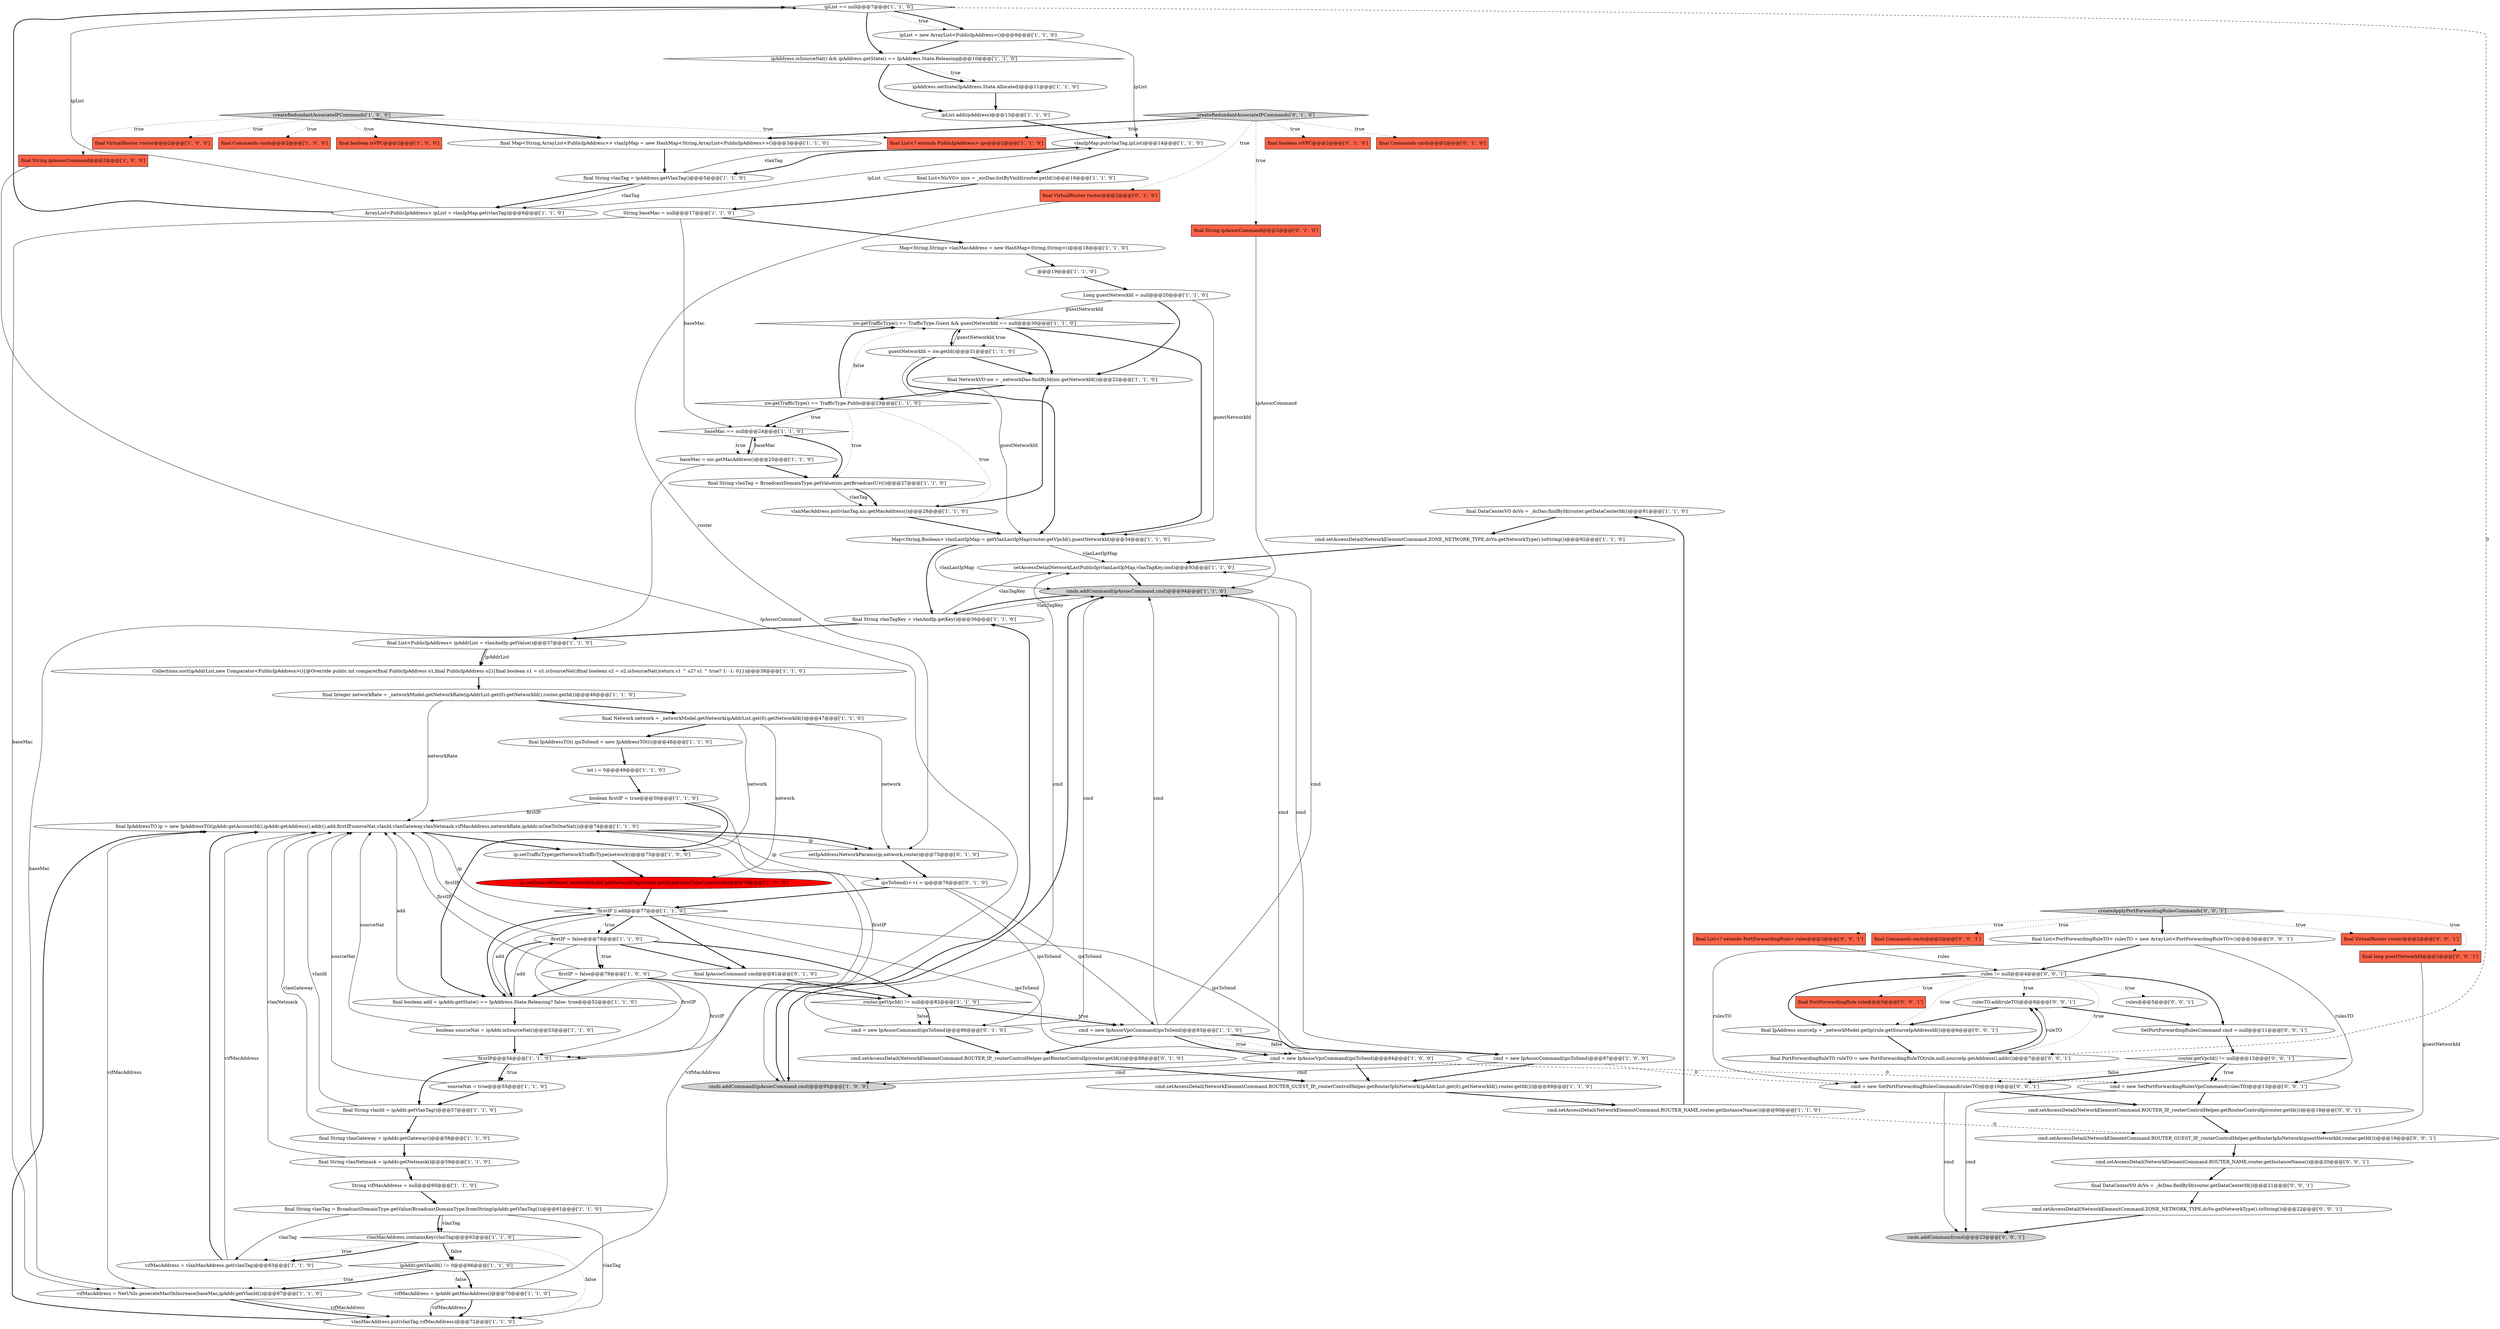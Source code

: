 digraph {
55 [style = filled, label = "final DataCenterVO dcVo = _dcDao.findById(router.getDataCenterId())@@@91@@@['1', '1', '0']", fillcolor = white, shape = ellipse image = "AAA0AAABBB1BBB"];
22 [style = filled, label = "cmd = new IpAssocVpcCommand(ipsToSend)@@@84@@@['1', '0', '0']", fillcolor = white, shape = ellipse image = "AAA0AAABBB1BBB"];
25 [style = filled, label = "vlanMacAddress.put(vlanTag,nic.getMacAddress())@@@28@@@['1', '1', '0']", fillcolor = white, shape = ellipse image = "AAA0AAABBB1BBB"];
93 [style = filled, label = "final DataCenterVO dcVo = _dcDao.findById(router.getDataCenterId())@@@21@@@['0', '0', '1']", fillcolor = white, shape = ellipse image = "AAA0AAABBB3BBB"];
12 [style = filled, label = "firstIP = false@@@78@@@['1', '1', '0']", fillcolor = white, shape = ellipse image = "AAA0AAABBB1BBB"];
10 [style = filled, label = "nw.getTrafficType() == TrafficType.Guest && guestNetworkId == null@@@30@@@['1', '1', '0']", fillcolor = white, shape = diamond image = "AAA0AAABBB1BBB"];
29 [style = filled, label = "final IpAddressTO(( ipsToSend = new IpAddressTO((((@@@48@@@['1', '1', '0']", fillcolor = white, shape = ellipse image = "AAA0AAABBB1BBB"];
42 [style = filled, label = "final List<PublicIpAddress> ipAddrList = vlanAndIp.getValue()@@@37@@@['1', '1', '0']", fillcolor = white, shape = ellipse image = "AAA0AAABBB1BBB"];
16 [style = filled, label = "cmd.setAccessDetail(NetworkElementCommand.ROUTER_GUEST_IP,_routerControlHelper.getRouterIpInNetwork(ipAddrList.get(0).getNetworkId(),router.getId()))@@@89@@@['1', '1', '0']", fillcolor = white, shape = ellipse image = "AAA0AAABBB1BBB"];
15 [style = filled, label = "final String vlanTagKey = vlanAndIp.getKey()@@@36@@@['1', '1', '0']", fillcolor = white, shape = ellipse image = "AAA0AAABBB1BBB"];
56 [style = filled, label = "setAccessDetailNetworkLastPublicIp(vlanLastIpMap,vlanTagKey,cmd)@@@93@@@['1', '1', '0']", fillcolor = white, shape = ellipse image = "AAA0AAABBB1BBB"];
51 [style = filled, label = "final NetworkVO nw = _networkDao.findById(nic.getNetworkId())@@@22@@@['1', '1', '0']", fillcolor = white, shape = ellipse image = "AAA0AAABBB1BBB"];
0 [style = filled, label = "final VirtualRouter router@@@2@@@['1', '0', '0']", fillcolor = tomato, shape = box image = "AAA0AAABBB1BBB"];
80 [style = filled, label = "SetPortForwardingRulesCommand cmd = null@@@11@@@['0', '0', '1']", fillcolor = white, shape = ellipse image = "AAA0AAABBB3BBB"];
70 [style = filled, label = "cmd = new IpAssocCommand(ipsToSend)@@@86@@@['0', '1', '0']", fillcolor = white, shape = ellipse image = "AAA0AAABBB2BBB"];
81 [style = filled, label = "final List<? extends PortForwardingRule> rules@@@2@@@['0', '0', '1']", fillcolor = tomato, shape = box image = "AAA0AAABBB3BBB"];
45 [style = filled, label = "Long guestNetworkId = null@@@20@@@['1', '1', '0']", fillcolor = white, shape = ellipse image = "AAA0AAABBB1BBB"];
35 [style = filled, label = "cmd = new IpAssocVpcCommand(ipsToSend)@@@83@@@['1', '1', '0']", fillcolor = white, shape = ellipse image = "AAA0AAABBB1BBB"];
1 [style = filled, label = "final String ipAssocCommand@@@2@@@['1', '0', '0']", fillcolor = tomato, shape = box image = "AAA0AAABBB1BBB"];
85 [style = filled, label = "cmd = new SetPortForwardingRulesVpcCommand(rulesTO)@@@13@@@['0', '0', '1']", fillcolor = white, shape = ellipse image = "AAA0AAABBB3BBB"];
57 [style = filled, label = "Map<String,String> vlanMacAddress = new HashMap<String,String>()@@@18@@@['1', '1', '0']", fillcolor = white, shape = ellipse image = "AAA0AAABBB1BBB"];
76 [style = filled, label = "final boolean isVPC@@@2@@@['0', '1', '0']", fillcolor = tomato, shape = box image = "AAA0AAABBB2BBB"];
49 [style = filled, label = "final Integer networkRate = _networkModel.getNetworkRate(ipAddrList.get(0).getNetworkId(),router.getId())@@@46@@@['1', '1', '0']", fillcolor = white, shape = ellipse image = "AAA0AAABBB1BBB"];
63 [style = filled, label = "vlanIpMap.put(vlanTag,ipList)@@@14@@@['1', '1', '0']", fillcolor = white, shape = ellipse image = "AAA0AAABBB1BBB"];
48 [style = filled, label = "router.getVpcId() != null@@@82@@@['1', '1', '0']", fillcolor = white, shape = diamond image = "AAA0AAABBB1BBB"];
44 [style = filled, label = "final String vlanTag = BroadcastDomainType.getValue(BroadcastDomainType.fromString(ipAddr.getVlanTag()))@@@61@@@['1', '1', '0']", fillcolor = white, shape = ellipse image = "AAA0AAABBB1BBB"];
83 [style = filled, label = "final VirtualRouter router@@@2@@@['0', '0', '1']", fillcolor = tomato, shape = box image = "AAA0AAABBB3BBB"];
30 [style = filled, label = "vlanMacAddress.containsKey(vlanTag)@@@62@@@['1', '1', '0']", fillcolor = white, shape = diamond image = "AAA0AAABBB1BBB"];
58 [style = filled, label = "cmd.setAccessDetail(NetworkElementCommand.ZONE_NETWORK_TYPE,dcVo.getNetworkType().toString())@@@92@@@['1', '1', '0']", fillcolor = white, shape = ellipse image = "AAA0AAABBB1BBB"];
97 [style = filled, label = "final PortForwardingRule rule@@@5@@@['0', '0', '1']", fillcolor = tomato, shape = box image = "AAA0AAABBB3BBB"];
17 [style = filled, label = "baseMac == null@@@24@@@['1', '1', '0']", fillcolor = white, shape = diamond image = "AAA0AAABBB1BBB"];
90 [style = filled, label = "router.getVpcId() != null@@@12@@@['0', '0', '1']", fillcolor = white, shape = diamond image = "AAA0AAABBB3BBB"];
98 [style = filled, label = "cmds.addCommand(cmd)@@@23@@@['0', '0', '1']", fillcolor = lightgray, shape = ellipse image = "AAA0AAABBB3BBB"];
7 [style = filled, label = "ipList.add(ipAddress)@@@13@@@['1', '1', '0']", fillcolor = white, shape = ellipse image = "AAA0AAABBB1BBB"];
64 [style = filled, label = "String baseMac = null@@@17@@@['1', '1', '0']", fillcolor = white, shape = ellipse image = "AAA0AAABBB1BBB"];
65 [style = filled, label = "ipAddr.getVlanId() != 0@@@66@@@['1', '1', '0']", fillcolor = white, shape = diamond image = "AAA0AAABBB1BBB"];
38 [style = filled, label = "final boolean add = ipAddr.getState() == IpAddress.State.Releasing? false: true@@@52@@@['1', '1', '0']", fillcolor = white, shape = ellipse image = "AAA0AAABBB1BBB"];
100 [style = filled, label = "cmd = new SetPortForwardingRulesCommand(rulesTO)@@@16@@@['0', '0', '1']", fillcolor = white, shape = ellipse image = "AAA0AAABBB3BBB"];
69 [style = filled, label = "final Commands cmds@@@2@@@['0', '1', '0']", fillcolor = tomato, shape = box image = "AAA0AAABBB2BBB"];
13 [style = filled, label = "int i = 0@@@49@@@['1', '1', '0']", fillcolor = white, shape = ellipse image = "AAA0AAABBB1BBB"];
46 [style = filled, label = "baseMac = nic.getMacAddress()@@@25@@@['1', '1', '0']", fillcolor = white, shape = ellipse image = "AAA0AAABBB1BBB"];
32 [style = filled, label = "boolean sourceNat = ipAddr.isSourceNat()@@@53@@@['1', '1', '0']", fillcolor = white, shape = ellipse image = "AAA0AAABBB1BBB"];
5 [style = filled, label = "ipList == null@@@7@@@['1', '1', '0']", fillcolor = white, shape = diamond image = "AAA0AAABBB1BBB"];
27 [style = filled, label = "Collections.sort(ipAddrList,new Comparator<PublicIpAddress>(){@Override public int compare(final PublicIpAddress o1,final PublicIpAddress o2){final boolean s1 = o1.isSourceNat()final boolean s2 = o2.isSourceNat()return s1 ^ s2? s1 ^ true? 1: -1: 0}})@@@38@@@['1', '1', '0']", fillcolor = white, shape = ellipse image = "AAA0AAABBB1BBB"];
40 [style = filled, label = "final String vlanTag = ipAddress.getVlanTag()@@@5@@@['1', '1', '0']", fillcolor = white, shape = ellipse image = "AAA0AAABBB1BBB"];
71 [style = filled, label = "ipsToSend(i++( = ip@@@76@@@['0', '1', '0']", fillcolor = white, shape = ellipse image = "AAA0AAABBB2BBB"];
94 [style = filled, label = "final PortForwardingRuleTO ruleTO = new PortForwardingRuleTO(rule,null,sourceIp.getAddress().addr())@@@7@@@['0', '0', '1']", fillcolor = white, shape = ellipse image = "AAA0AAABBB3BBB"];
52 [style = filled, label = "nw.getTrafficType() == TrafficType.Public@@@23@@@['1', '1', '0']", fillcolor = white, shape = diamond image = "AAA0AAABBB1BBB"];
47 [style = filled, label = "guestNetworkId = nw.getId()@@@31@@@['1', '1', '0']", fillcolor = white, shape = ellipse image = "AAA0AAABBB1BBB"];
89 [style = filled, label = "final IpAddress sourceIp = _networkModel.getIp(rule.getSourceIpAddressId())@@@6@@@['0', '0', '1']", fillcolor = white, shape = ellipse image = "AAA0AAABBB3BBB"];
96 [style = filled, label = "final Commands cmds@@@2@@@['0', '0', '1']", fillcolor = tomato, shape = box image = "AAA0AAABBB3BBB"];
4 [style = filled, label = "ipAddress.isSourceNat() && ipAddress.getState() == IpAddress.State.Releasing@@@10@@@['1', '1', '0']", fillcolor = white, shape = diamond image = "AAA0AAABBB1BBB"];
67 [style = filled, label = "vlanMacAddress.put(vlanTag,vifMacAddress)@@@72@@@['1', '1', '0']", fillcolor = white, shape = ellipse image = "AAA0AAABBB1BBB"];
31 [style = filled, label = "createRedundantAssociateIPCommands['1', '0', '0']", fillcolor = lightgray, shape = diamond image = "AAA0AAABBB1BBB"];
11 [style = filled, label = "final String vlanNetmask = ipAddr.getNetmask()@@@59@@@['1', '1', '0']", fillcolor = white, shape = ellipse image = "AAA0AAABBB1BBB"];
54 [style = filled, label = "cmd.setAccessDetail(NetworkElementCommand.ROUTER_NAME,router.getInstanceName())@@@90@@@['1', '1', '0']", fillcolor = white, shape = ellipse image = "AAA0AAABBB1BBB"];
3 [style = filled, label = "final String vlanId = ipAddr.getVlanTag()@@@57@@@['1', '1', '0']", fillcolor = white, shape = ellipse image = "AAA0AAABBB1BBB"];
26 [style = filled, label = "@@@19@@@['1', '1', '0']", fillcolor = white, shape = ellipse image = "AAA0AAABBB1BBB"];
37 [style = filled, label = "ipList = new ArrayList<PublicIpAddress>()@@@8@@@['1', '1', '0']", fillcolor = white, shape = ellipse image = "AAA0AAABBB1BBB"];
92 [style = filled, label = "rulesTO.add(ruleTO)@@@8@@@['0', '0', '1']", fillcolor = white, shape = ellipse image = "AAA0AAABBB3BBB"];
87 [style = filled, label = "cmd.setAccessDetail(NetworkElementCommand.ROUTER_IP,_routerControlHelper.getRouterControlIp(router.getId()))@@@18@@@['0', '0', '1']", fillcolor = white, shape = ellipse image = "AAA0AAABBB3BBB"];
24 [style = filled, label = "cmd = new IpAssocCommand(ipsToSend)@@@87@@@['1', '0', '0']", fillcolor = white, shape = ellipse image = "AAA0AAABBB1BBB"];
43 [style = filled, label = "vifMacAddress = NetUtils.generateMacOnIncrease(baseMac,ipAddr.getVlanId())@@@67@@@['1', '1', '0']", fillcolor = white, shape = ellipse image = "AAA0AAABBB1BBB"];
6 [style = filled, label = "ip.setTrafficType(getNetworkTrafficType(network))@@@75@@@['1', '0', '0']", fillcolor = white, shape = ellipse image = "AAA0AAABBB1BBB"];
61 [style = filled, label = "!firstIP || add@@@77@@@['1', '1', '0']", fillcolor = white, shape = diamond image = "AAA0AAABBB1BBB"];
75 [style = filled, label = "setIpAddressNetworkParams(ip,network,router)@@@75@@@['0', '1', '0']", fillcolor = white, shape = ellipse image = "AAA0AAABBB2BBB"];
79 [style = filled, label = "final List<PortForwardingRuleTO> rulesTO = new ArrayList<PortForwardingRuleTO>()@@@3@@@['0', '0', '1']", fillcolor = white, shape = ellipse image = "AAA0AAABBB3BBB"];
50 [style = filled, label = "final String vlanTag = BroadcastDomainType.getValue(nic.getBroadcastUri())@@@27@@@['1', '1', '0']", fillcolor = white, shape = ellipse image = "AAA0AAABBB1BBB"];
95 [style = filled, label = "cmd.setAccessDetail(NetworkElementCommand.ROUTER_NAME,router.getInstanceName())@@@20@@@['0', '0', '1']", fillcolor = white, shape = ellipse image = "AAA0AAABBB3BBB"];
91 [style = filled, label = "cmd.setAccessDetail(NetworkElementCommand.ZONE_NETWORK_TYPE,dcVo.getNetworkType().toString())@@@22@@@['0', '0', '1']", fillcolor = white, shape = ellipse image = "AAA0AAABBB3BBB"];
8 [style = filled, label = "sourceNat = true@@@55@@@['1', '1', '0']", fillcolor = white, shape = ellipse image = "AAA0AAABBB1BBB"];
73 [style = filled, label = "final VirtualRouter router@@@2@@@['0', '1', '0']", fillcolor = tomato, shape = box image = "AAA0AAABBB2BBB"];
60 [style = filled, label = "final IpAddressTO ip = new IpAddressTO(ipAddr.getAccountId(),ipAddr.getAddress().addr(),add,firstIP,sourceNat,vlanId,vlanGateway,vlanNetmask,vifMacAddress,networkRate,ipAddr.isOneToOneNat())@@@74@@@['1', '1', '0']", fillcolor = white, shape = ellipse image = "AAA0AAABBB1BBB"];
36 [style = filled, label = "cmds.addCommand(ipAssocCommand,cmd)@@@94@@@['1', '1', '0']", fillcolor = lightgray, shape = ellipse image = "AAA0AAABBB1BBB"];
20 [style = filled, label = "final Network network = _networkModel.getNetwork(ipAddrList.get(0).getNetworkId())@@@47@@@['1', '1', '0']", fillcolor = white, shape = ellipse image = "AAA0AAABBB1BBB"];
23 [style = filled, label = "final Commands cmds@@@2@@@['1', '0', '0']", fillcolor = tomato, shape = box image = "AAA0AAABBB1BBB"];
9 [style = filled, label = "final String vlanGateway = ipAddr.getGateway()@@@58@@@['1', '1', '0']", fillcolor = white, shape = ellipse image = "AAA0AAABBB1BBB"];
28 [style = filled, label = "firstIP = false@@@79@@@['1', '0', '0']", fillcolor = white, shape = ellipse image = "AAA0AAABBB1BBB"];
59 [style = filled, label = "vifMacAddress = vlanMacAddress.get(vlanTag)@@@63@@@['1', '1', '0']", fillcolor = white, shape = ellipse image = "AAA0AAABBB1BBB"];
77 [style = filled, label = "createRedundantAssociateIPCommands['0', '1', '0']", fillcolor = lightgray, shape = diamond image = "AAA0AAABBB2BBB"];
53 [style = filled, label = "ip.setNetworkName(_networkModel.getNetworkTag(router.getHypervisorType(),network))@@@76@@@['1', '0', '0']", fillcolor = red, shape = ellipse image = "AAA1AAABBB1BBB"];
84 [style = filled, label = "cmd.setAccessDetail(NetworkElementCommand.ROUTER_GUEST_IP,_routerControlHelper.getRouterIpInNetwork(guestNetworkId,router.getId()))@@@19@@@['0', '0', '1']", fillcolor = white, shape = ellipse image = "AAA0AAABBB3BBB"];
74 [style = filled, label = "final String ipAssocCommand@@@2@@@['0', '1', '0']", fillcolor = tomato, shape = box image = "AAA0AAABBB2BBB"];
21 [style = filled, label = "vifMacAddress = ipAddr.getMacAddress()@@@70@@@['1', '1', '0']", fillcolor = white, shape = ellipse image = "AAA0AAABBB1BBB"];
72 [style = filled, label = "final IpAssocCommand cmd@@@81@@@['0', '1', '0']", fillcolor = white, shape = ellipse image = "AAA0AAABBB2BBB"];
41 [style = filled, label = "final List<? extends PublicIpAddress> ips@@@2@@@['1', '1', '0']", fillcolor = tomato, shape = box image = "AAA0AAABBB1BBB"];
39 [style = filled, label = "final List<NicVO> nics = _nicDao.listByVmId(router.getId())@@@16@@@['1', '1', '0']", fillcolor = white, shape = ellipse image = "AAA0AAABBB1BBB"];
66 [style = filled, label = "cmds.addCommand(ipAssocCommand,cmd)@@@95@@@['1', '0', '0']", fillcolor = lightgray, shape = ellipse image = "AAA0AAABBB1BBB"];
14 [style = filled, label = "ArrayList<PublicIpAddress> ipList = vlanIpMap.get(vlanTag)@@@6@@@['1', '1', '0']", fillcolor = white, shape = ellipse image = "AAA0AAABBB1BBB"];
34 [style = filled, label = "final boolean isVPC@@@2@@@['1', '0', '0']", fillcolor = tomato, shape = box image = "AAA0AAABBB1BBB"];
78 [style = filled, label = "cmd.setAccessDetail(NetworkElementCommand.ROUTER_IP,_routerControlHelper.getRouterControlIp(router.getId()))@@@88@@@['0', '1', '0']", fillcolor = white, shape = ellipse image = "AAA0AAABBB2BBB"];
86 [style = filled, label = "createApplyPortForwardingRulesCommands['0', '0', '1']", fillcolor = lightgray, shape = diamond image = "AAA0AAABBB3BBB"];
82 [style = filled, label = "rules != null@@@4@@@['0', '0', '1']", fillcolor = white, shape = diamond image = "AAA0AAABBB3BBB"];
99 [style = filled, label = "final long guestNetworkId@@@2@@@['0', '0', '1']", fillcolor = tomato, shape = box image = "AAA0AAABBB3BBB"];
33 [style = filled, label = "firstIP@@@54@@@['1', '1', '0']", fillcolor = white, shape = diamond image = "AAA0AAABBB1BBB"];
88 [style = filled, label = "rules@@@5@@@['0', '0', '1']", fillcolor = white, shape = ellipse image = "AAA0AAABBB3BBB"];
18 [style = filled, label = "boolean firstIP = true@@@50@@@['1', '1', '0']", fillcolor = white, shape = ellipse image = "AAA0AAABBB1BBB"];
19 [style = filled, label = "ipAddress.setState(IpAddress.State.Allocated)@@@11@@@['1', '1', '0']", fillcolor = white, shape = ellipse image = "AAA0AAABBB1BBB"];
68 [style = filled, label = "Map<String,Boolean> vlanLastIpMap = getVlanLastIpMap(router.getVpcId(),guestNetworkId)@@@34@@@['1', '1', '0']", fillcolor = white, shape = ellipse image = "AAA0AAABBB1BBB"];
62 [style = filled, label = "String vifMacAddress = null@@@60@@@['1', '1', '0']", fillcolor = white, shape = ellipse image = "AAA0AAABBB1BBB"];
2 [style = filled, label = "final Map<String,ArrayList<PublicIpAddress>> vlanIpMap = new HashMap<String,ArrayList<PublicIpAddress>>()@@@3@@@['1', '1', '0']", fillcolor = white, shape = ellipse image = "AAA0AAABBB1BBB"];
47->10 [style = solid, label="guestNetworkId"];
54->55 [style = bold, label=""];
86->99 [style = dotted, label="true"];
92->80 [style = bold, label=""];
18->33 [style = solid, label="firstIP"];
90->100 [style = dotted, label="false"];
9->11 [style = bold, label=""];
65->43 [style = dotted, label="true"];
50->25 [style = solid, label="vlanTag"];
46->17 [style = solid, label="baseMac"];
28->38 [style = bold, label=""];
100->87 [style = bold, label=""];
64->43 [style = solid, label="baseMac"];
60->71 [style = solid, label="ip"];
67->60 [style = bold, label=""];
61->12 [style = bold, label=""];
48->35 [style = bold, label=""];
89->94 [style = bold, label=""];
27->49 [style = bold, label=""];
38->61 [style = solid, label="add"];
52->17 [style = dotted, label="true"];
24->66 [style = solid, label="cmd"];
30->65 [style = bold, label=""];
8->60 [style = solid, label="sourceNat"];
12->38 [style = bold, label=""];
20->6 [style = solid, label="network"];
82->97 [style = dotted, label="true"];
10->47 [style = dotted, label="true"];
52->25 [style = dotted, label="true"];
18->60 [style = solid, label="firstIP"];
91->98 [style = bold, label=""];
39->64 [style = bold, label=""];
21->60 [style = solid, label="vifMacAddress"];
17->46 [style = dotted, label="true"];
47->51 [style = bold, label=""];
60->6 [style = bold, label=""];
31->34 [style = dotted, label="true"];
46->43 [style = solid, label="baseMac"];
24->100 [style = dashed, label="0"];
45->68 [style = solid, label="guestNetworkId"];
43->67 [style = solid, label="vifMacAddress"];
21->67 [style = bold, label=""];
46->50 [style = bold, label=""];
45->10 [style = solid, label="guestNetworkId"];
90->100 [style = bold, label=""];
35->22 [style = dotted, label="true"];
70->56 [style = solid, label="cmd"];
22->36 [style = solid, label="cmd"];
86->81 [style = dotted, label="true"];
5->37 [style = bold, label=""];
25->51 [style = bold, label=""];
15->56 [style = solid, label="vlanTagKey"];
82->89 [style = dotted, label="true"];
44->67 [style = solid, label="vlanTag"];
70->36 [style = solid, label="cmd"];
18->38 [style = bold, label=""];
12->33 [style = solid, label="firstIP"];
48->70 [style = dotted, label="false"];
40->63 [style = solid, label="vlanTag"];
10->51 [style = bold, label=""];
35->24 [style = dotted, label="false"];
22->66 [style = solid, label="cmd"];
33->3 [style = bold, label=""];
59->60 [style = bold, label=""];
12->28 [style = bold, label=""];
9->60 [style = solid, label="vlanGateway"];
68->56 [style = solid, label="vlanLastIpMap"];
77->73 [style = dotted, label="true"];
4->19 [style = bold, label=""];
94->92 [style = bold, label=""];
99->84 [style = solid, label="guestNetworkId"];
77->76 [style = dotted, label="true"];
31->2 [style = bold, label=""];
66->15 [style = bold, label=""];
77->41 [style = dotted, label="true"];
12->48 [style = bold, label=""];
42->27 [style = solid, label="ipAddrList"];
71->70 [style = solid, label="ipsToSend"];
94->92 [style = solid, label="ruleTO"];
43->67 [style = bold, label=""];
58->56 [style = bold, label=""];
12->60 [style = solid, label="firstIP"];
78->16 [style = bold, label=""];
80->90 [style = bold, label=""];
61->38 [style = bold, label=""];
38->32 [style = bold, label=""];
71->61 [style = bold, label=""];
6->53 [style = bold, label=""];
28->60 [style = solid, label="firstIP"];
54->84 [style = dashed, label="0"];
82->92 [style = dotted, label="true"];
60->75 [style = solid, label="ip"];
63->40 [style = bold, label=""];
95->93 [style = bold, label=""];
24->36 [style = solid, label="cmd"];
31->23 [style = dotted, label="true"];
20->53 [style = solid, label="network"];
77->74 [style = dotted, label="true"];
31->41 [style = dotted, label="true"];
5->94 [style = dashed, label="0"];
11->62 [style = bold, label=""];
44->59 [style = solid, label="vlanTag"];
33->8 [style = bold, label=""];
7->63 [style = bold, label=""];
64->57 [style = bold, label=""];
36->66 [style = bold, label=""];
59->60 [style = solid, label="vifMacAddress"];
70->78 [style = bold, label=""];
63->39 [style = bold, label=""];
15->36 [style = solid, label="vlanTagKey"];
13->18 [style = bold, label=""];
61->72 [style = bold, label=""];
82->89 [style = bold, label=""];
93->91 [style = bold, label=""];
44->30 [style = bold, label=""];
17->46 [style = bold, label=""];
56->36 [style = bold, label=""];
82->94 [style = dotted, label="true"];
38->60 [style = solid, label="add"];
38->12 [style = solid, label="add"];
48->70 [style = bold, label=""];
87->84 [style = bold, label=""];
45->51 [style = bold, label=""];
22->16 [style = bold, label=""];
92->89 [style = bold, label=""];
90->85 [style = bold, label=""];
30->67 [style = dotted, label="false"];
35->56 [style = solid, label="cmd"];
57->26 [style = bold, label=""];
8->3 [style = bold, label=""];
90->85 [style = dotted, label="true"];
49->60 [style = solid, label="networkRate"];
51->52 [style = bold, label=""];
79->82 [style = bold, label=""];
62->44 [style = bold, label=""];
31->0 [style = dotted, label="true"];
68->15 [style = bold, label=""];
65->21 [style = bold, label=""];
35->36 [style = solid, label="cmd"];
4->7 [style = bold, label=""];
32->33 [style = bold, label=""];
65->21 [style = dotted, label="false"];
35->24 [style = bold, label=""];
16->54 [style = bold, label=""];
3->9 [style = bold, label=""];
52->50 [style = dotted, label="true"];
44->30 [style = solid, label="vlanTag"];
43->60 [style = solid, label="vifMacAddress"];
61->22 [style = solid, label="ipsToSend"];
17->50 [style = bold, label=""];
82->88 [style = dotted, label="true"];
31->1 [style = dotted, label="true"];
3->60 [style = solid, label="vlanId"];
5->4 [style = bold, label=""];
79->85 [style = solid, label="rulesTO"];
64->17 [style = solid, label="baseMac"];
25->68 [style = bold, label=""];
12->72 [style = bold, label=""];
68->36 [style = solid, label="vlanLastIpMap"];
100->98 [style = solid, label="cmd"];
40->14 [style = bold, label=""];
42->27 [style = bold, label=""];
33->8 [style = dotted, label="true"];
48->35 [style = dotted, label="true"];
32->60 [style = solid, label="sourceNat"];
30->59 [style = bold, label=""];
71->35 [style = solid, label="ipsToSend"];
30->65 [style = dotted, label="false"];
1->66 [style = solid, label="ipAssocCommand"];
85->98 [style = solid, label="cmd"];
49->20 [style = bold, label=""];
84->95 [style = bold, label=""];
4->19 [style = dotted, label="true"];
14->5 [style = bold, label=""];
72->48 [style = bold, label=""];
20->75 [style = solid, label="network"];
61->24 [style = solid, label="ipsToSend"];
53->61 [style = bold, label=""];
82->80 [style = bold, label=""];
10->68 [style = bold, label=""];
61->12 [style = dotted, label="true"];
81->82 [style = solid, label="rules"];
20->29 [style = bold, label=""];
73->75 [style = solid, label="router"];
65->43 [style = bold, label=""];
35->22 [style = bold, label=""];
36->15 [style = bold, label=""];
47->68 [style = bold, label=""];
47->68 [style = solid, label="guestNetworkId"];
52->10 [style = bold, label=""];
2->40 [style = bold, label=""];
35->78 [style = bold, label=""];
37->63 [style = solid, label="ipList"];
52->17 [style = bold, label=""];
37->4 [style = bold, label=""];
21->67 [style = solid, label="vifMacAddress"];
50->25 [style = bold, label=""];
12->28 [style = dotted, label="true"];
85->87 [style = bold, label=""];
77->2 [style = bold, label=""];
24->16 [style = bold, label=""];
22->85 [style = dashed, label="0"];
15->42 [style = bold, label=""];
77->69 [style = dotted, label="true"];
30->59 [style = dotted, label="true"];
14->63 [style = solid, label="ipList"];
28->33 [style = solid, label="firstIP"];
40->14 [style = solid, label="vlanTag"];
10->47 [style = bold, label=""];
79->100 [style = solid, label="rulesTO"];
28->48 [style = bold, label=""];
75->71 [style = bold, label=""];
86->79 [style = bold, label=""];
86->83 [style = dotted, label="true"];
11->60 [style = solid, label="vlanNetmask"];
26->45 [style = bold, label=""];
60->61 [style = solid, label="ip"];
14->5 [style = solid, label="ipList"];
74->36 [style = solid, label="ipAssocCommand"];
60->75 [style = bold, label=""];
86->96 [style = dotted, label="true"];
19->7 [style = bold, label=""];
55->58 [style = bold, label=""];
5->37 [style = dotted, label="true"];
52->10 [style = dotted, label="false"];
29->13 [style = bold, label=""];
}
